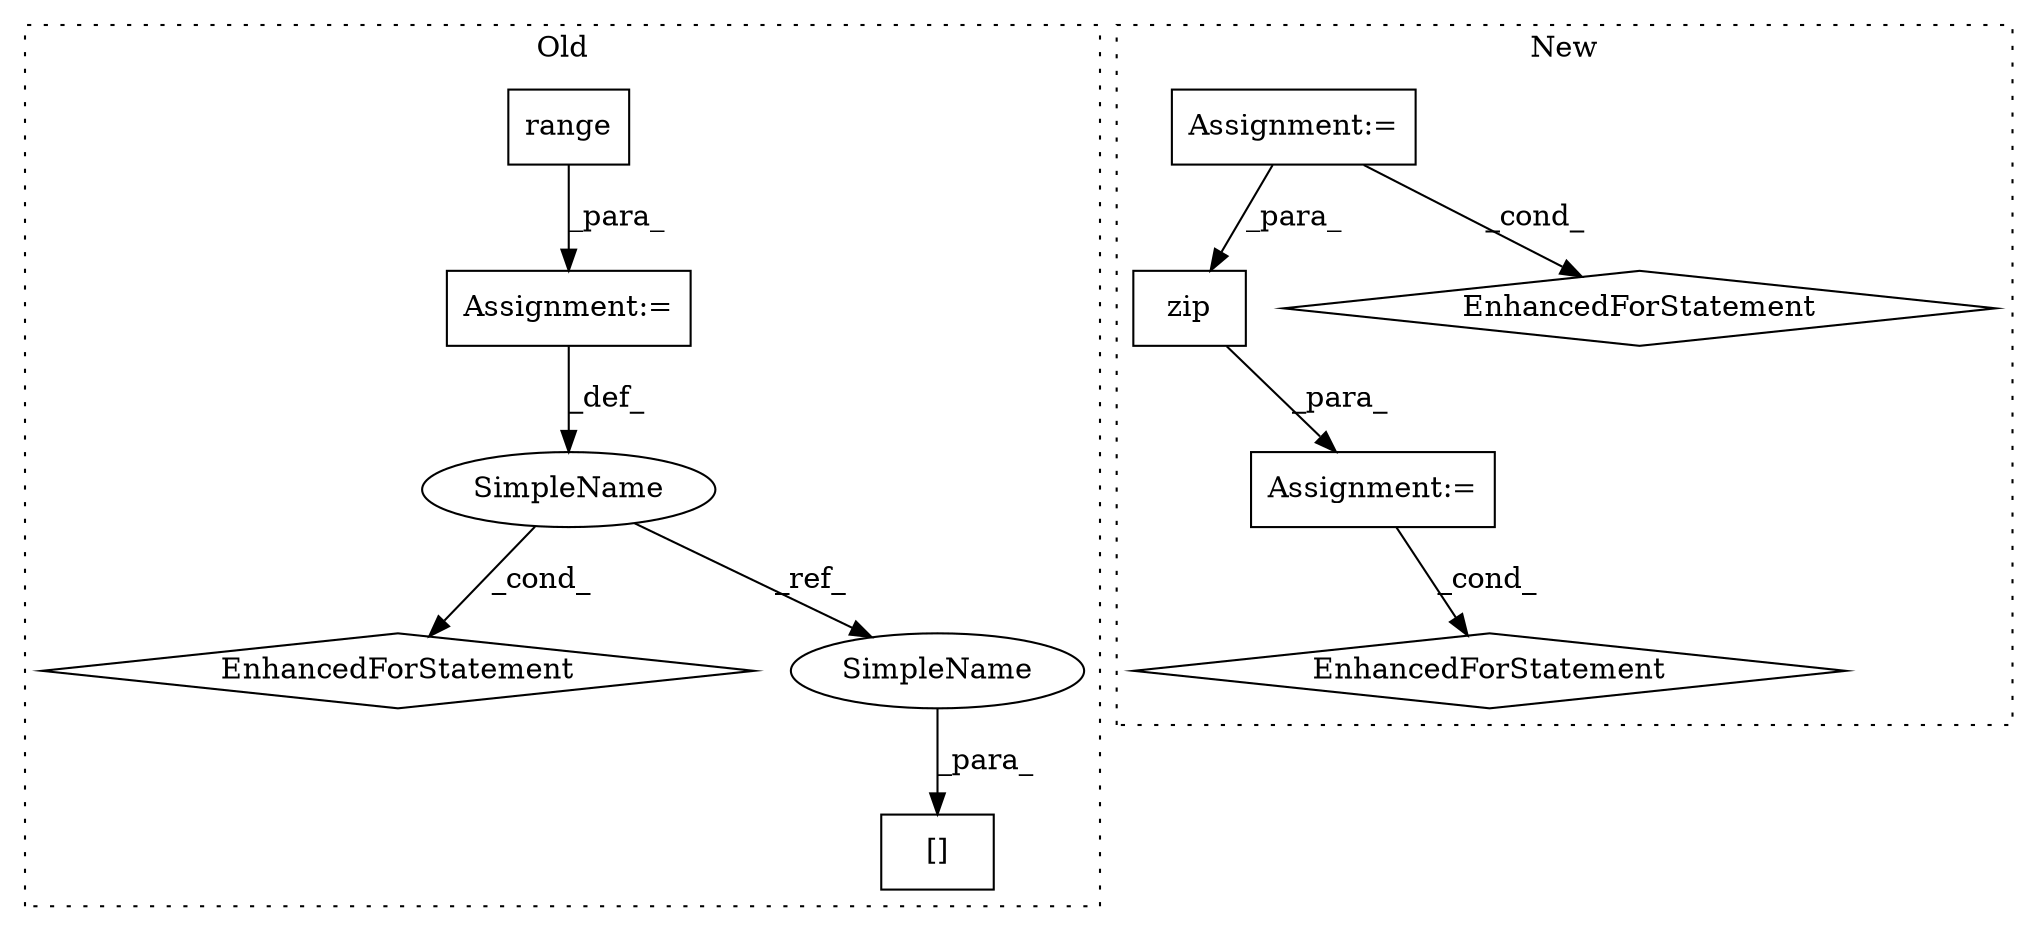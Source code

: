 digraph G {
subgraph cluster0 {
1 [label="[]" a="2" s="5847,5850" l="2,1" shape="box"];
5 [label="Assignment:=" a="7" s="5664,5753" l="65,2" shape="box"];
6 [label="EnhancedForStatement" a="70" s="5664,5753" l="65,2" shape="diamond"];
7 [label="SimpleName" a="42" s="5733" l="1" shape="ellipse"];
9 [label="range" a="32" s="5737,5752" l="6,1" shape="box"];
11 [label="SimpleName" a="42" s="5849" l="1" shape="ellipse"];
label = "Old";
style="dotted";
}
subgraph cluster1 {
2 [label="zip" a="32" s="5785,5795" l="4,1" shape="box"];
3 [label="Assignment:=" a="7" s="5691,5796" l="83,2" shape="box"];
4 [label="EnhancedForStatement" a="70" s="5691,5796" l="83,2" shape="diamond"];
8 [label="Assignment:=" a="7" s="4673" l="1" shape="box"];
10 [label="EnhancedForStatement" a="70" s="5063,5168" l="83,2" shape="diamond"];
label = "New";
style="dotted";
}
2 -> 3 [label="_para_"];
3 -> 4 [label="_cond_"];
5 -> 7 [label="_def_"];
7 -> 6 [label="_cond_"];
7 -> 11 [label="_ref_"];
8 -> 10 [label="_cond_"];
8 -> 2 [label="_para_"];
9 -> 5 [label="_para_"];
11 -> 1 [label="_para_"];
}